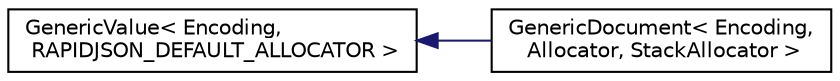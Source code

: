 digraph "Graphical Class Hierarchy"
{
 // LATEX_PDF_SIZE
  edge [fontname="Helvetica",fontsize="10",labelfontname="Helvetica",labelfontsize="10"];
  node [fontname="Helvetica",fontsize="10",shape=record];
  rankdir="LR";
  Node0 [label="GenericValue\< Encoding,\l RAPIDJSON_DEFAULT_ALLOCATOR \>",height=0.2,width=0.4,color="black", fillcolor="white", style="filled",URL="$classGenericValue.html",tooltip=" "];
  Node0 -> Node1 [dir="back",color="midnightblue",fontsize="10",style="solid",fontname="Helvetica"];
  Node1 [label="GenericDocument\< Encoding,\l Allocator, StackAllocator \>",height=0.2,width=0.4,color="black", fillcolor="white", style="filled",URL="$classGenericDocument.html",tooltip="A document for parsing JSON text as DOM."];
}
